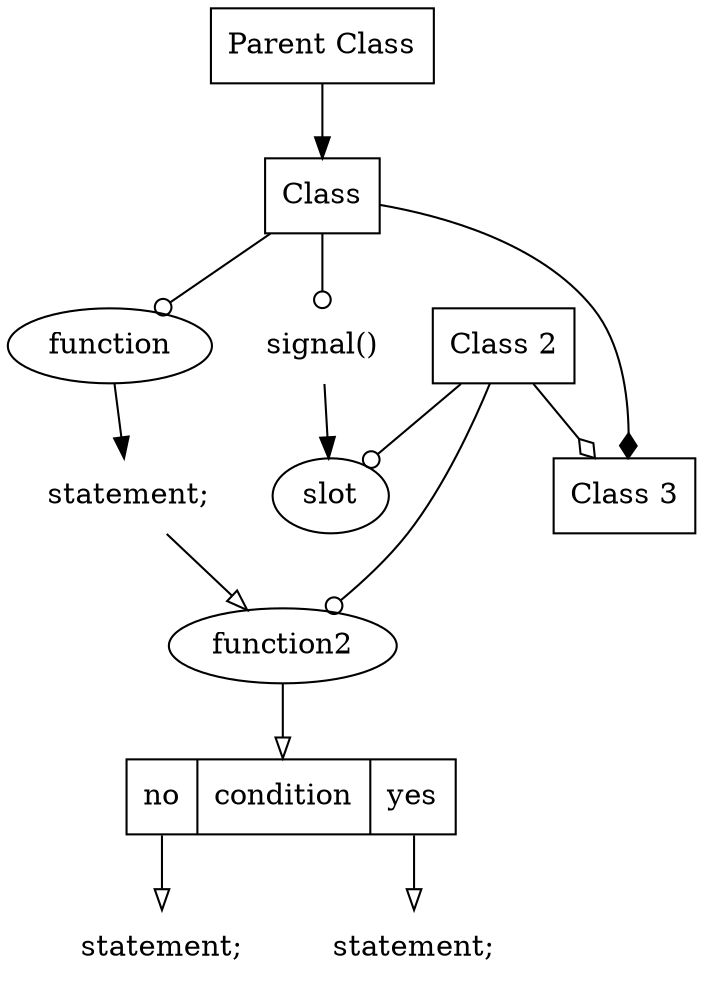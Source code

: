 digraph G {
  parentClass [shape = box, label = "Parent Class"];
  class [shape = box, label = "Class"];
  class2 [shape = box, label = "Class 2"];
  class3 [shape = box, label = "Class 3"];
  function [];
  signal [shape = none, label = "signal()"]
  statement [shape = none, label = "statement;"]
  statement1 [shape = none, label = "statement;"]
  statement2 [shape = none, label = "statement;"]
  parentClass -> class;
  class -> function [arrowhead = odot];
  class -> signal [arrowhead = odot];
  function -> statement;
  statement -> function2 [arrowhead = onormal];
  class2 -> function2 [arrowhead = odot];
  class2 -> slot [arrowhead = odot];
  signal -> slot;
  class -> class3 [arrowhead = diamond];
  class2 -> class3 [arrowhead = odiamond];
  condition [shape = record, label = "<f0> no | <f1> condition | <f2> yes"];
  function2 -> condition : f1 [arrowhead = onormal];
  condition : f0 -> statement1 [arrowhead = onormal];
  condition : f2 -> statement2 [arrowhead = onormal];
}
